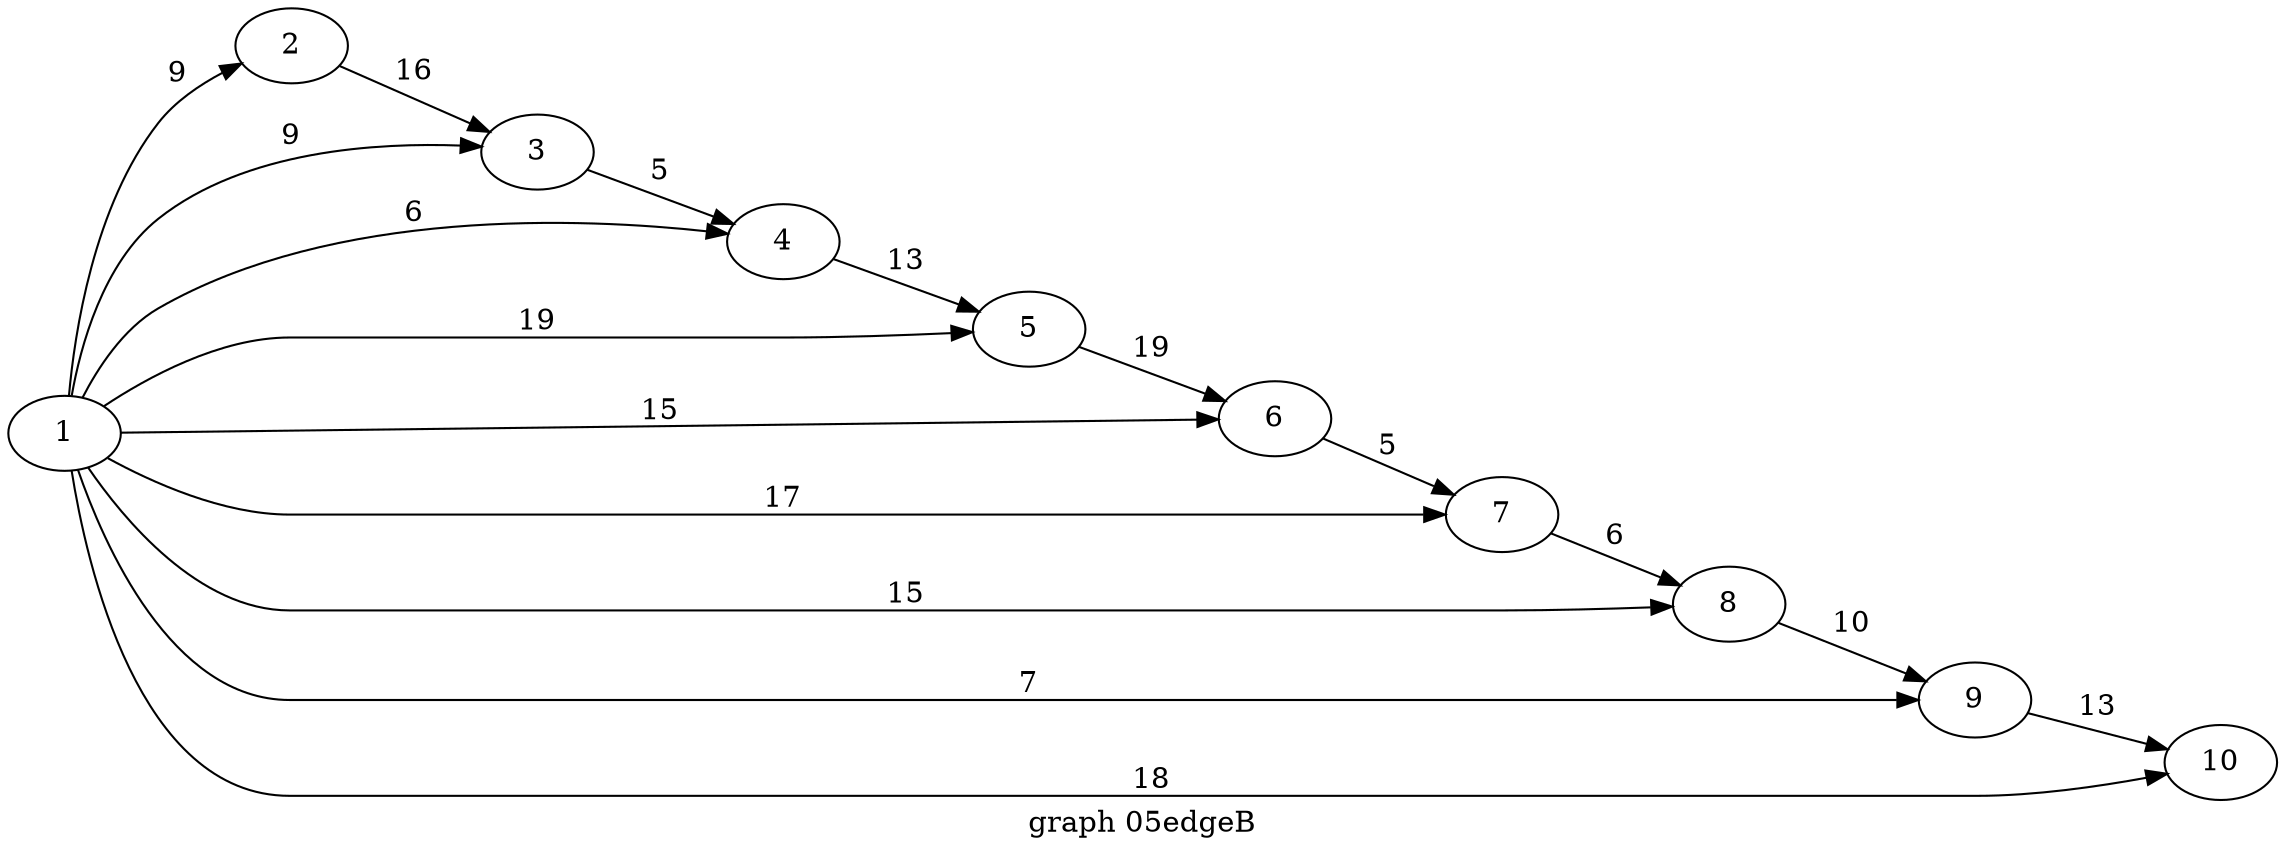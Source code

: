 digraph g{

rankdir = LR

1 -> 2 [label = " 9 "];
2 -> 3 [label = " 16 "];
3 -> 4 [label = " 5 "];
4 -> 5 [label = " 13 "];
5 -> 6 [label = " 19 "];
6 -> 7 [label = " 5 "];
7 -> 8 [label = " 6 "];
8 -> 9 [label = " 10 "];
9 -> 10 [label = " 13 "];
1 -> 3 [label = " 9 "];
1 -> 4 [label = " 6 "];
1 -> 5 [label = " 19 "];
1 -> 6 [label = " 15 "];
1 -> 7 [label = " 17 "];
1 -> 8 [label = " 15 "];
1 -> 9 [label = " 7 "];
1 -> 10 [label = " 18 "];

label = "graph 05edgeB"
}